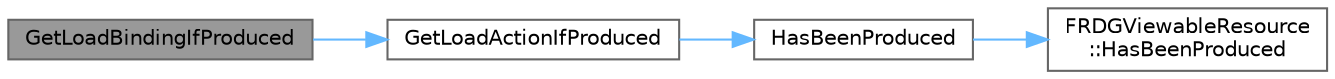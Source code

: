 digraph "GetLoadBindingIfProduced"
{
 // INTERACTIVE_SVG=YES
 // LATEX_PDF_SIZE
  bgcolor="transparent";
  edge [fontname=Helvetica,fontsize=10,labelfontname=Helvetica,labelfontsize=10];
  node [fontname=Helvetica,fontsize=10,shape=box,height=0.2,width=0.4];
  rankdir="LR";
  Node1 [id="Node000001",label="GetLoadBindingIfProduced",height=0.2,width=0.4,color="gray40", fillcolor="grey60", style="filled", fontcolor="black",tooltip="Returns a binding with the requested initial action, or a load action if the resource has been produc..."];
  Node1 -> Node2 [id="edge1_Node000001_Node000002",color="steelblue1",style="solid",tooltip=" "];
  Node2 [id="Node000002",label="GetLoadActionIfProduced",height=0.2,width=0.4,color="grey40", fillcolor="white", style="filled",URL="$d6/d45/RenderGraphUtils_8h.html#ad2fada16b570cdbc0f6d812fa8308d90",tooltip="Returns 'Load' if the texture has already been produced by a prior pass, or the requested initial act..."];
  Node2 -> Node3 [id="edge2_Node000002_Node000003",color="steelblue1",style="solid",tooltip=" "];
  Node3 [id="Node000003",label="HasBeenProduced",height=0.2,width=0.4,color="grey40", fillcolor="white", style="filled",URL="$d6/d45/RenderGraphUtils_8h.html#a6676cded68685f0cf823ff740a70757a",tooltip="Returns whether the resource was produced by a prior pass."];
  Node3 -> Node4 [id="edge3_Node000003_Node000004",color="steelblue1",style="solid",tooltip=" "];
  Node4 [id="Node000004",label="FRDGViewableResource\l::HasBeenProduced",height=0.2,width=0.4,color="grey40", fillcolor="white", style="filled",URL="$d0/d60/classFRDGViewableResource.html#a0563adb1fc4bacc43945c7423eb41f52",tooltip="Whether a prior pass added to the graph produced contents for this resource."];
}
